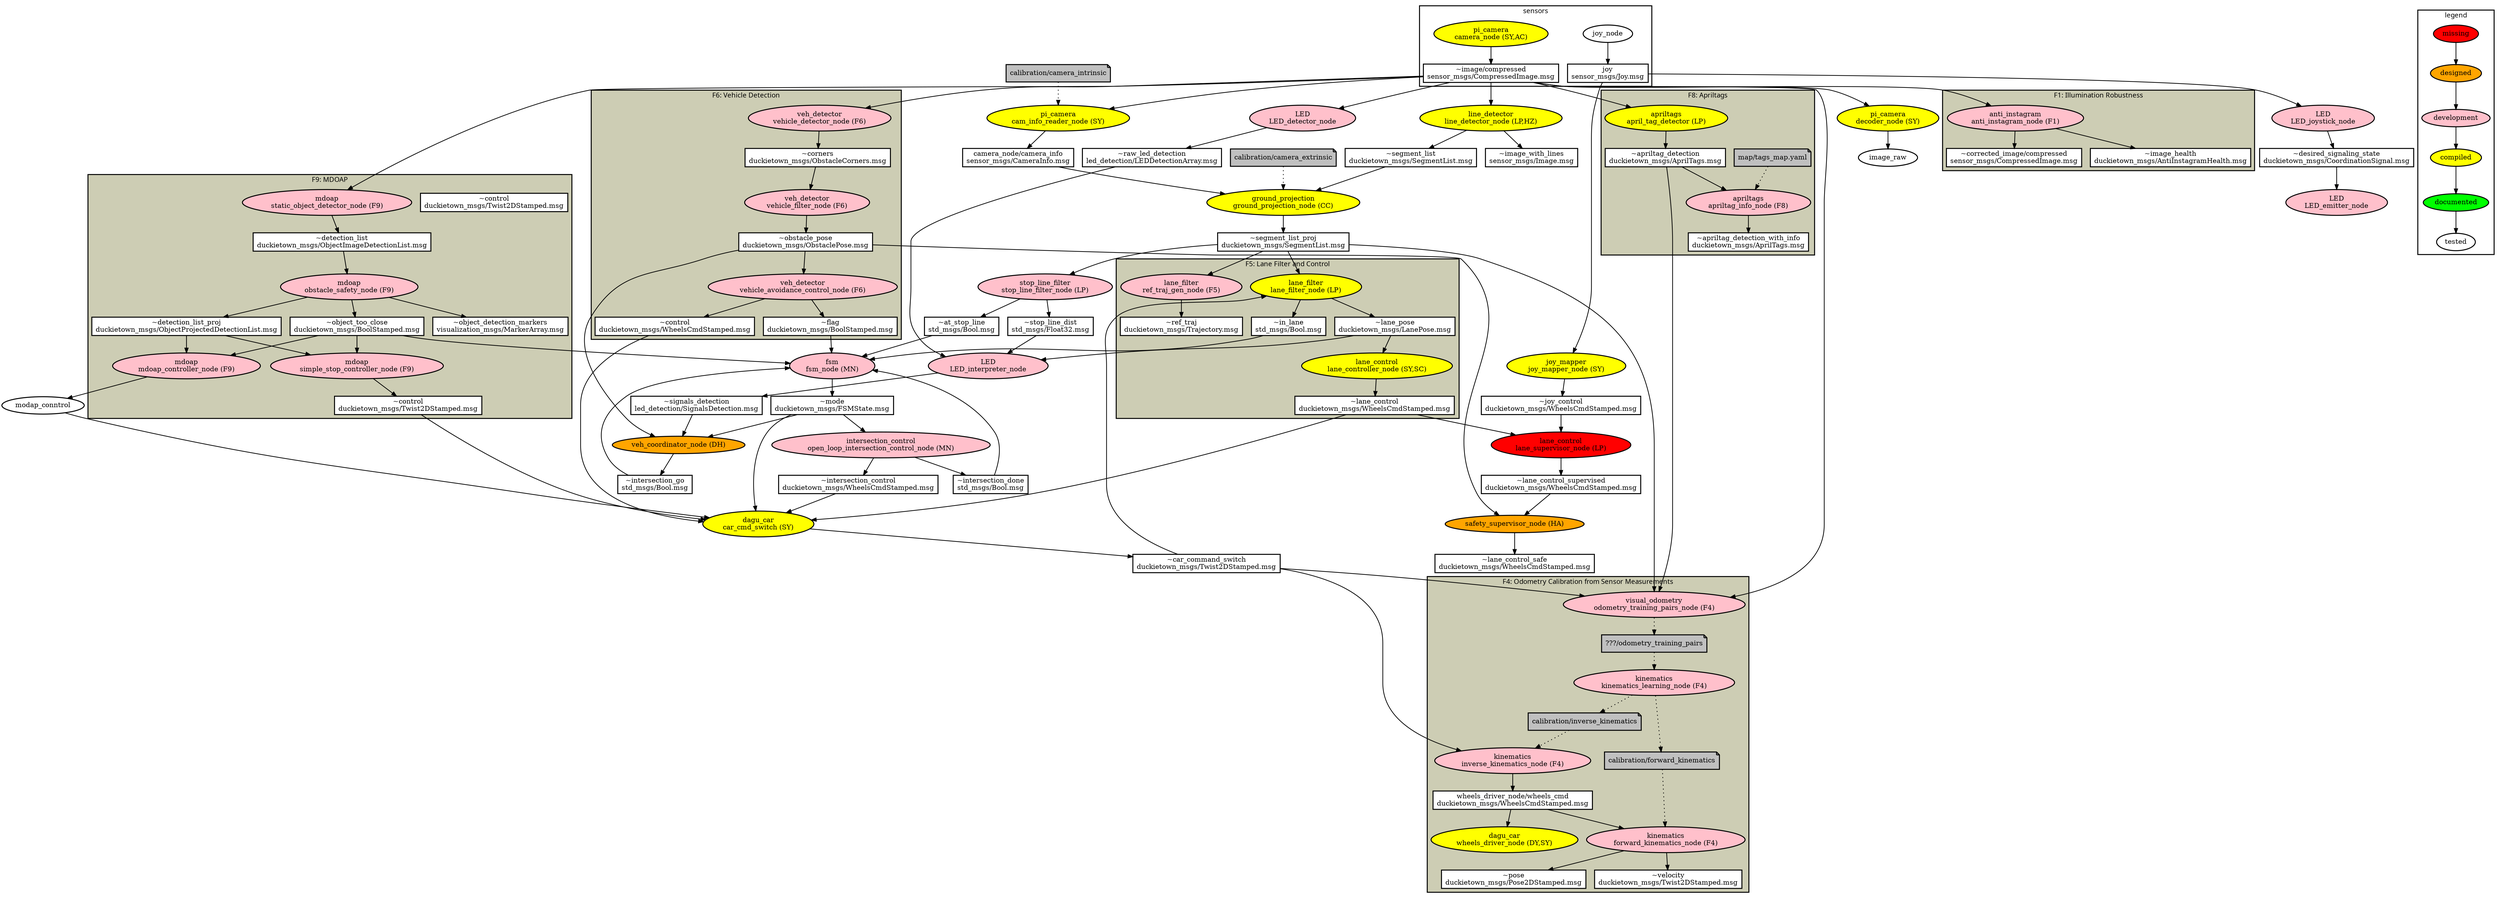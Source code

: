 
// DO NOT EDIT THIS FILE. IT IS NOW AUTOGENERATED FROM Duckietown_ROS_Diagram.dot.in
//
//
// Any changes that you do will be erased.
//
//

digraph D {
	fontname="sans";
	//rankdir=LR;
	penwidth="2.0"
	edge [penwidth=1.5]
	node [penwidth=2.0]

	subgraph cluster_sensors {
		label = "sensors";
		camera_node [shape=ellipse, style=filled, fillcolor=yellow, label="pi_camera\ncamera_node (SY,AC)"];
		joy_node [shape=ellipse, style=filled, fillcolor=white, label="joy_node"];
 		joy[shape=box, style=filled, fillcolor=white, label="joy\nsensor_msgs/Joy.msg"];
 		
 		image_compressed[shape=box, style=filled, fillcolor=white, label="~image/compressed\nsensor_msgs/CompressedImage.msg"];
 		camera_node->image_compressed;
	}

	subgraph cluster_legend{
		label="legend";
		missing     [shape=ellipse, style=filled, fillcolor=red,     label="missing"];
		designed    [shape=ellipse, style=filled, fillcolor=orange,    label="designed"];
		development [shape=ellipse, style=filled, fillcolor=pink, label="development"];
		compiled    [shape=ellipse, style=filled, fillcolor=yellow,    label="compiled"];
		documented  [shape=ellipse, style=filled, fillcolor=green,  label="documented"];
		tested      [shape=ellipse, style=filled, fillcolor=white,      label="tested"];
		missing->designed->development->compiled->documented->tested;
	}


	//global_localizer[shape=ellipse, style=filled, fillcolor=red, label="global_localizer_node (LC)"];
	lane_supervisor_node[shape=ellipse, style=filled, fillcolor=red, label="lane_control\nlane_supervisor_node (LP)"];


	safety_supervisor_node      [shape=ellipse, style=filled, fillcolor=orange,  label="safety_supervisor_node (HA)"];
	veh_coordinator_node        [shape=ellipse, style=filled, fillcolor=orange,  label="veh_coordinator_node (DH)"]
	//slam_node                   [shape=ellipse, style=filled, fillcolor=orange,  label="slam\nslam_node (LC)"];
	//navigation_verification_node[shape=ellipse, style=filled, fillcolor=orange,  label="navigation_verification\nnavigation_verification_node (??)"];

	
	open_loop_intersection_control_node[shape=ellipse, style=filled, fillcolor=pink,  label="intersection_control\nopen_loop_intersection_control_node (MN)"];
	stop_line_filter_node[shape=ellipse, style=filled, fillcolor=pink,  label="stop_line_filter\nstop_line_filter_node (LP)"];
	//rgb_LED_driver_node[label="rgb_LED_driver\nrgb_LED_driver_node (DY)"];
	fsm_node[shape=ellipse, style=filled, fillcolor=pink,  label="fsm\nfsm_node (MN)"];
	//graph_planner_node[shape=ellipse, style=filled, fillcolor=pink,  label="graph_planner\ngraph_planner_node (??)"];
	//mission_planner_node[shape=ellipse, style=filled, fillcolor=pink,  label="mission_planner\nmission_planner_node (MN)"];
	
	
	

	
	
	wheels_cmd_switch_node[shape=ellipse, style=filled, fillcolor=yellow, label="dagu_car\ncar_cmd_switch (SY)"]
	
	decoder_node[shape=ellipse, style=filled, fillcolor=yellow, label="pi_camera\ndecoder_node (SY)"];
	cam_info_reader_node[shape=ellipse, style=filled, fillcolor=yellow, label="pi_camera\ncam_info_reader_node (SY)"];
	
	line_detector_node[shape=ellipse, style=filled, fillcolor=yellow, label="line_detector\nline_detector_node (LP,HZ)"];
	
	joy_mapper_node[shape=ellipse, style=filled, fillcolor=yellow, label="joy_mapper\njoy_mapper_node (SY)"];
	ground_projection_node[shape=ellipse, style=filled, fillcolor=yellow, label="ground_projection\nground_projection_node (CC)"];
	

	// === Files Definition ===
	//motion_calibration_file[shape=note, style=filled, fillcolor=grey, label="calibration/wheels_trim"];
	extrinsic_calibration_file[shape=note, style=filled, fillcolor=grey, label="calibration/camera_extrinsic"];
	intrinsic_calibration_file[shape=note, style=filled, fillcolor=grey, label="calibration/camera_intrinsic"];
	//navigation_graph_file[shape=note, style=filled, fillcolor=grey, label="??/navigation_graph_file"];
	//feature_map_file[shape=note, style=filled, fillcolor=grey, label="??/feature_map_file"];
	
	//map_representation[shape=box, style=filled, fillcolor=white, label="~map_representation"];
	segment_list[shape=box, style=filled, fillcolor=white, label="~segment_list\nduckietown_msgs/SegmentList.msg"];
	segment_list_proj[shape=box, style=filled, fillcolor=white, label="~segment_list_proj\nduckietown_msgs/SegmentList.msg"];
	image_with_lines[shape=box, style=filled, fillcolor=white, label="~image_with_lines\nsensor_msgs/Image.msg"];
	
	
	lane_control_sup[shape=box, style=filled, fillcolor=white, label="~lane_control_supervised\nduckietown_msgs/WheelsCmdStamped.msg"];
	lane_control_safe[shape=box, style=filled, fillcolor=white, label="~lane_control_safe\nduckietown_msgs/WheelsCmdStamped.msg"];
	
	//obj_detection[shape=box, style=filled, fillcolor=white, label="~obj_detection"];
	//global_readings[shape=box, style=filled, fillcolor=white, label="~global_readings"];
	mode[shape=box, style=filled, fillcolor=white, label="~mode\nduckietown_msgs/FSMState.msg"];
	joy_control[shape=box, style=filled, fillcolor=white, label="~joy_control\nduckietown_msgs/WheelsCmdStamped.msg"];
	intersection_control[shape=box, style=filled, fillcolor=white, label="~intersection_control\nduckietown_msgs/WheelsCmdStamped.msg"];
	//street_name_detection[shape=box, style=filled, fillcolor=white, label="~street_name_detection\nduckietown_msgs/StreetNameDetection.msg"];
	wheels_command_switch[shape=box, style=filled, fillcolor=white, label="~car_command_switch\nduckietown_msgs/Twist2DStamped.msg"];

	camera_info[shape=box, style=filled, fillcolor=white, label="camera_node/camera_info\nsensor_msgs/CameraInfo.msg"];
	
	intersection_go[shape=box, style=filled, fillcolor=white, label="~intersection_go\nstd_msgs/Bool.msg"];
	intersection_done[shape=box, style=filled, fillcolor=white, label="~intersection_done\nstd_msgs/Bool.msg"];
	at_stop_line[shape=box, style=filled, fillcolor=white, label="~at_stop_line\nstd_msgs/Bool.msg"];
	
	stop_line_dist[shape=box, style=filled, fillcolor=white, label="~stop_line_dist\nstd_msgs/Float32.msg"];
	


	

	// ==== Connections ====
	
	// fsm_node
	{intersection_go,intersection_done,at_stop_line,in_lane, veh_avoidance_flag, object_too_close} -> fsm_node;
	fsm_node->mode;
	
	// == open_loop_intersection_control_node == //
	open_loop_intersection_control_node->{intersection_control, intersection_done};
	mode->open_loop_intersection_control_node;	

	// == stop_line_filter_node == //
	stop_line_filter_node -> {at_stop_line, stop_line_dist};
	segment_list_proj->stop_line_filter_node;
 

	

	// == cam_info_reader_node == //
	intrinsic_calibration_file->cam_info_reader_node[style="dotted"];
	image_compressed->cam_info_reader_node;
	cam_info_reader_node->camera_info;
	
	// == decoder_node == //
	image_compressed->decoder_node;
	decoder_node->image_raw;
	
	// == street_name_detector_node == //
	//image_compressed->street_name_detector_node;
	//street_name_detector_node->street_name_detection;
	
		
	// == line_detector_node == //
	line_detector_node -> {segment_list, image_with_lines};
	image_compressed -> line_detector_node;

	// == global_localizer == //
	//{obj_detection, street_name_detection, apriltag_detection, map_representation} -> global_localizer;
	//global_localizer->global_readings;

	// == joy_mapper_node == //
	joy_node->joy->joy_mapper_node->joy_control;

	// == lane_supervisor_node == //
	{joy_control, lane_control}-> lane_supervisor_node;
	lane_supervisor_node-> lane_control_sup;
	
	// == safety_supervisor_node == //
	{lane_control_sup, obs_pose} -> safety_supervisor_node;
	safety_supervisor_node->lane_control_safe;


	// == ground_projection_node == //
	extrinsic_calibration_file->ground_projection_node[style="dotted"];
	{camera_info,segment_list}->ground_projection_node;
	ground_projection_node->segment_list_proj;
	
	// == veh_coordinator_node == //
	{obs_pose,signals_detection,mode} -> veh_coordinator_node;
	veh_coordinator_node->intersection_go;

	// == wheels_cmd_switch_node == //
	{mode, lane_control, intersection_control, veh_avoidance_control, simple_stop_control, modap_conntrol}->wheels_cmd_switch_node;	
	wheels_cmd_switch_node->wheels_command_switch;
	
	//// == wheels_trimmer_node == //	
	//motion_calibration_file->wheels_trimmer_node[style="dotted"]
	//wheels_command_switch->wheels_trimmer_node;
	//wheels_trimmer_node->wheels_command;

	// == wheels_driver_node == //
	wheels_command->wheels_driver_node;

	// == graph_planner_node == //
	//navigation_graph_file->graph_planner_node[style="dotted"];

	// == slam_node == //
	//slam_node->feature_map_file[style="dotted"];


////////// = F1 = //
	subgraph cluster_f1{ style="filled"; fillcolor="lightyellow3";
		label="F1: Illumination Robustness"; 
		anti_instagram_node[shape=ellipse, style=filled, fillcolor=pink,  label="anti_instagram\nanti_instagram_node (F1)"];
		corrected_image[shape=box, style=filled, fillcolor=white, label="~corrected_image/compressed\nsensor_msgs/CompressedImage.msg"];
		image_health[shape=box, style=filled, fillcolor=white, label="~image_health\nduckietown_msgs/AntiInstagramHealth.msg"];
	}

	// == anti_instagram_node == //
	image_compressed->anti_instagram_node;
	anti_instagram_node->{corrected_image,image_health};



////////////F2-3//
	subgraph feature_f23 { 
		style="filled"; fillcolor="lightyellow3";
		label="F2-3: LED Detection";
		
		LED_emitter_node     [shape=ellipse, style=filled, fillcolor=pink, label="LED\nLED_emitter_node"    ];
		LED_detector_node    [shape=ellipse, style=filled, fillcolor=pink, label="LED\nLED_detector_node"   ];
		LED_interpreter_node [shape=ellipse, style=filled, fillcolor=pink, label="LED\nLED_interpreter_node"];
		LED_joystick_node    [shape=ellipse, style=filled, fillcolor=pink, label="LED\nLED_joystick_node"   ];
		
		desired_signaling_state [shape=box, style=filled, fillcolor=white, label="~desired_signaling_state\nduckietown_msgs/CoordinationSignal.msg"];
		raw_led_detection       [shape=box, style=filled, fillcolor=white, label="~raw_led_detection\nled_detection/LEDDetectionArray.msg"];
		signals_detection       [shape=box, style=filled, fillcolor=white, label="~signals_detection\nled_detection/SignalsDetection.msg"];
	}

	// the joystick is connected to LED_joystick_node, which produces a desired_signaling_state
	joy->LED_joystick_node->desired_signaling_state;
	
	// LED_emitter_node reads desired_signaling_state and activates the LED
	desired_signaling_state->LED_emitter_node;

	// Image goes to LED_detector_node which produces "raw" led detections
	image_compressed->LED_detector_node->raw_led_detection;
	// These are interpreted by LED_interpreter_node
	raw_led_detection->LED_interpreter_node->signals_detection;
	// the node also needs to know where the vehicle is
	{stop_line_dist, lane_pose} -> LED_interpreter_node;
 

///////// = F4 = //
	subgraph cluster_f4 { 
		style="filled"; fillcolor="lightyellow3";
		label="F4: Odometry Calibration from Sensor Measurements";
		odometry_training_pairs_node[shape=ellipse, style=filled, fillcolor=pink,  label="visual_odometry\nodometry_training_pairs_node (F4)"];
		kinematics_learning_node[shape=ellipse, style=filled, fillcolor=pink,  label="kinematics\nkinematics_learning_node (F4)"];
		inverse_kinematics_node[shape=ellipse, style=filled, fillcolor=pink,  label="kinematics\ninverse_kinematics_node (F4)"];
		forward_kinematics_node[shape=ellipse, style=filled, fillcolor=pink,  label="kinematics\nforward_kinematics_node (F4)"];

		inverse_kinematics_file[shape=note, style=filled, fillcolor=grey, label="calibration/inverse_kinematics"];
		kinematics_file[shape=note, style=filled, fillcolor=grey, label="calibration/forward_kinematics"];
		odometry_training_pairs_file[shape=note, style=filled, fillcolor=grey, label="???/odometry_training_pairs"];
	
		forward_kinematics_pose[shape=box, style=filled, fillcolor=white, label="~pose\nduckietown_msgs/Pose2DStamped.msg"];
		forward_kinematics_velocity[shape=box, style=filled, fillcolor=white, label="~velocity\nduckietown_msgs/Twist2DStamped.msg"];

		wheels_command[shape=box, style=filled, fillcolor=white, label="wheels_driver_node/wheels_cmd\nduckietown_msgs/WheelsCmdStamped.msg"];
	
		wheels_driver_node[shape=ellipse, style=filled, fillcolor=yellow, label="dagu_car\nwheels_driver_node (DY,SY)"];
	}


	// == odometry_training_pairs_node == //
	{image_compressed,apriltag_detection,segment_list_proj, wheels_command_switch} -> odometry_training_pairs_node;
	odometry_training_pairs_node -> odometry_training_pairs_file[style="dotted"];

	// == kinematics_learning_node == //
	odometry_training_pairs_file -> kinematics_learning_node[style="dotted"]
	kinematics_learning_node -> {inverse_kinematics_file, kinematics_file}[style="dotted"];

	// == inverse_kinematics_node == //
	inverse_kinematics_file -> inverse_kinematics_node[style="dotted"];
	wheels_command_switch -> inverse_kinematics_node;
	inverse_kinematics_node -> wheels_command;

	// == forward_kinematics_node == //
	kinematics_file -> forward_kinematics_node[style="dotted"];
	wheels_command -> forward_kinematics_node;
	forward_kinematics_node -> {forward_kinematics_pose,forward_kinematics_velocity};


/////////// F6 //
	subgraph cluster_f6 { 
		style="filled"; fillcolor="lightyellow3";
		label="F6: Vehicle Detection"; 

		vehicle_detector_node[shape=ellipse, style=filled, fillcolor=pink,  label="veh_detector\nvehicle_detector_node (F6)"];
		vehicle_filter_node[shape=ellipse, style=filled, fillcolor=pink,  label="veh_detector\nvehicle_filter_node (F6)"];
		vehicle_avoidance_control_node[shape=ellipse, style=filled, fillcolor=pink,  label="veh_detector\nvehicle_avoidance_control_node (F6)"];

		obs_corners[shape=box, style=filled, fillcolor=white, label="~corners\nduckietown_msgs/ObstacleCorners.msg"];
		obs_pose[shape=box, style=filled, fillcolor=white, label="~obstacle_pose\nduckietown_msgs/ObstaclePose.msg"];
		veh_avoidance_control[shape=box, style=filled, fillcolor=white, label="~control\nduckietown_msgs/WheelsCmdStamped.msg"];
		veh_avoidance_flag[shape=box, style=filled, fillcolor=white, label="~flag\nduckietown_msgs/BoolStamped.msg"];

	}

	// == vehicle_detector_node == //
	image_compressed -> vehicle_detector_node;
	vehicle_detector_node -> obs_corners;
	// == vehicle_filter_node == //
	obs_corners -> vehicle_filter_node;
	vehicle_filter_node -> obs_pose;
	// == vehicle_avoidance_control_node == //
	obs_pose -> vehicle_avoidance_control_node;
	vehicle_avoidance_control_node -> {veh_avoidance_control, veh_avoidance_flag};

////////// F8 //
	subgraph cluster_f8 { 
		style="filled"; fillcolor="lightyellow3";
		label="F8: Apriltags"; 
	
		tags_map_file[shape=note, style=filled, fillcolor=grey, label="map/tags_map.yaml"];
	
		apriltag_detector_node[shape=ellipse, style=filled, fillcolor=yellow, label="apriltags\napril_tag_detector (LP)"];

		apriltag_detection[shape=box, style=filled, fillcolor=white, label="~apriltag_detection\nduckietown_msgs/AprilTags.msg"];
		
		apriltag_info_node[shape=ellipse, style=filled, fillcolor=pink,  label="apriltags\napriltag_info_node (F8)"];

		apriltag_detection_with_info[shape=box, style=filled, fillcolor=white, label="~apriltag_detection_with_info\nduckietown_msgs/AprilTags.msg"];

	}
	// == apriltag_detector_node == //
	image_compressed->apriltag_detector_node;
	apriltag_detector_node->apriltag_detection;
	// == apriltag_info_node == //
	tags_map_file -> apriltag_info_node[style="dotted"];
	apriltag_detection -> apriltag_info_node;
	apriltag_info_node -> apriltag_detection_with_info;


//////////// F9 //
	subgraph cluster_f9 { 
		style="filled"; fillcolor="lightyellow3";
		label="F9: MDOAP"; 

		object_image_detection_list[shape=box, style=filled, fillcolor=white, label="~detection_list\nduckietown_msgs/ObjectImageDetectionList.msg"];
		object_too_close[shape=box, style=filled, fillcolor=white, label="~object_too_close\nduckietown_msgs/BoolStamped.msg"];
		object_projected_detection_list[shape=box, style=filled, fillcolor=white, label="~detection_list_proj\nduckietown_msgs/ObjectProjectedDetectionList.msg"];
		object_detection_markers[shape=box, style=filled, fillcolor=white, label="~object_detection_markers\nvisualization_msgs/MarkerArray.msg"];
		simple_stop_control[shape=box, style=filled, fillcolor=white, label="~control\nduckietown_msgs/Twist2DStamped.msg"];
		modap_control[shape=box, style=filled, fillcolor=white, label="~control\nduckietown_msgs/Twist2DStamped.msg"];

		static_object_detector_node[shape=ellipse, style=filled, fillcolor=pink,  label="mdoap\nstatic_object_detector_node (F9)"];
		obstacle_safety_node       [shape=ellipse, style=filled, fillcolor=pink,  label="mdoap\nobstacle_safety_node (F9)"];
		simple_stop_controller_node[shape=ellipse, style=filled, fillcolor=pink,  label="mdoap\nsimple_stop_controller_node (F9)"];
		mdoap_controller_node      [shape=ellipse, style=filled, fillcolor=pink,  label="mdoap\nmdoap_controller_node (F9)"];
	}

	// == static_object_detector_node ==//
	image_compressed->static_object_detector_node;
	static_object_detector_node->object_image_detection_list;
	// == obstacle_safety_node == //
	object_image_detection_list -> obstacle_safety_node;
	obstacle_safety_node -> {object_too_close,object_projected_detection_list,object_detection_markers};
	// == simple_stop_controller_node == //
	{object_projected_detection_list, object_too_close} -> simple_stop_controller_node;
	simple_stop_controller_node -> simple_stop_control;
	//TODO: publish to the wheels cmd swtich

	// == mdoap_controller_node == //
	{object_projected_detection_list, object_too_close} -> mdoap_controller_node;
	mdoap_controller_node -> modap_conntrol;

	
	//F5
	subgraph cluster_f5 { style="filled"; fillcolor="lightyellow3";
		label="F5: Lane Filter and Control"; 

		lane_filter_node[shape=ellipse, style=filled, fillcolor=yellow, label="lane_filter\nlane_filter_node (LP)"]; 

		lane_controller_node[shape=ellipse, style=filled, fillcolor=yellow, label="lane_control\nlane_controller_node (SY,SC)"];
		lane_pose[shape=box, style=filled, fillcolor=white, label="~lane_pose\nduckietown_msgs/LanePose.msg"]; //LaneReading: y, phi, sigma_y, sigma_phi, status
		in_lane[shape=box, style=filled, fillcolor=white, label="~in_lane\nstd_msgs/Bool.msg"];
		
		ref_traj_gen_node[shape=ellipse, style=filled, fillcolor=pink,  label="lane_filter\nref_traj_gen_node (F5)"];

		ref_traj[shape=box, style=filled, fillcolor=white, label="~ref_traj\nduckietown_msgs/Trajectory.msg"];

		lane_control[shape=box, style=filled, fillcolor=white, label="~lane_control\nduckietown_msgs/WheelsCmdStamped.msg"];
	}

	// == lane_controller_node == //
	lane_pose->lane_controller_node;
	lane_controller_node->lane_control;

	// == lane_filter_node == //
	{segment_list_proj, wheels_command_switch} -> lane_filter_node;
	lane_filter_node -> {lane_pose, in_lane};

	// == ref_traj_gen_node == //
	segment_list_proj -> ref_traj_gen_node;
	ref_traj_gen_node -> ref_traj;


}
